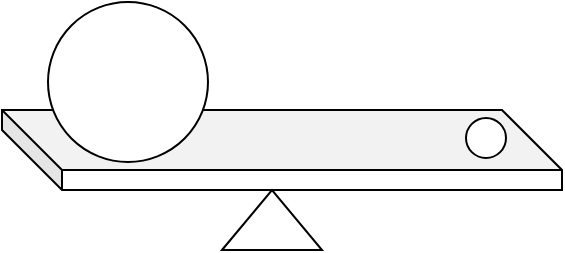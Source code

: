 <mxfile version="15.7.3" type="device"><diagram id="9kpUXHfim6-o1VcgO0YA" name="Page-1"><mxGraphModel dx="520" dy="280" grid="1" gridSize="10" guides="1" tooltips="1" connect="1" arrows="1" fold="1" page="1" pageScale="1" pageWidth="850" pageHeight="1100" math="0" shadow="0"><root><mxCell id="0"/><mxCell id="1" parent="0"/><mxCell id="UdWh5b9t-L50PipfMmXz-4" value="" style="shape=cube;whiteSpace=wrap;html=1;boundedLbl=1;backgroundOutline=1;darkOpacity=0.05;darkOpacity2=0.1;size=30;rotation=0;" vertex="1" parent="1"><mxGeometry x="180" y="240" width="280" height="40" as="geometry"/></mxCell><mxCell id="UdWh5b9t-L50PipfMmXz-1" value="" style="ellipse;whiteSpace=wrap;html=1;" vertex="1" parent="1"><mxGeometry x="412" y="244" width="20" height="20" as="geometry"/></mxCell><mxCell id="UdWh5b9t-L50PipfMmXz-2" value="" style="ellipse;whiteSpace=wrap;html=1;" vertex="1" parent="1"><mxGeometry x="203" y="186" width="80" height="80" as="geometry"/></mxCell><mxCell id="UdWh5b9t-L50PipfMmXz-5" value="" style="triangle;whiteSpace=wrap;html=1;rotation=-90;" vertex="1" parent="1"><mxGeometry x="300" y="270" width="30" height="50" as="geometry"/></mxCell></root></mxGraphModel></diagram></mxfile>